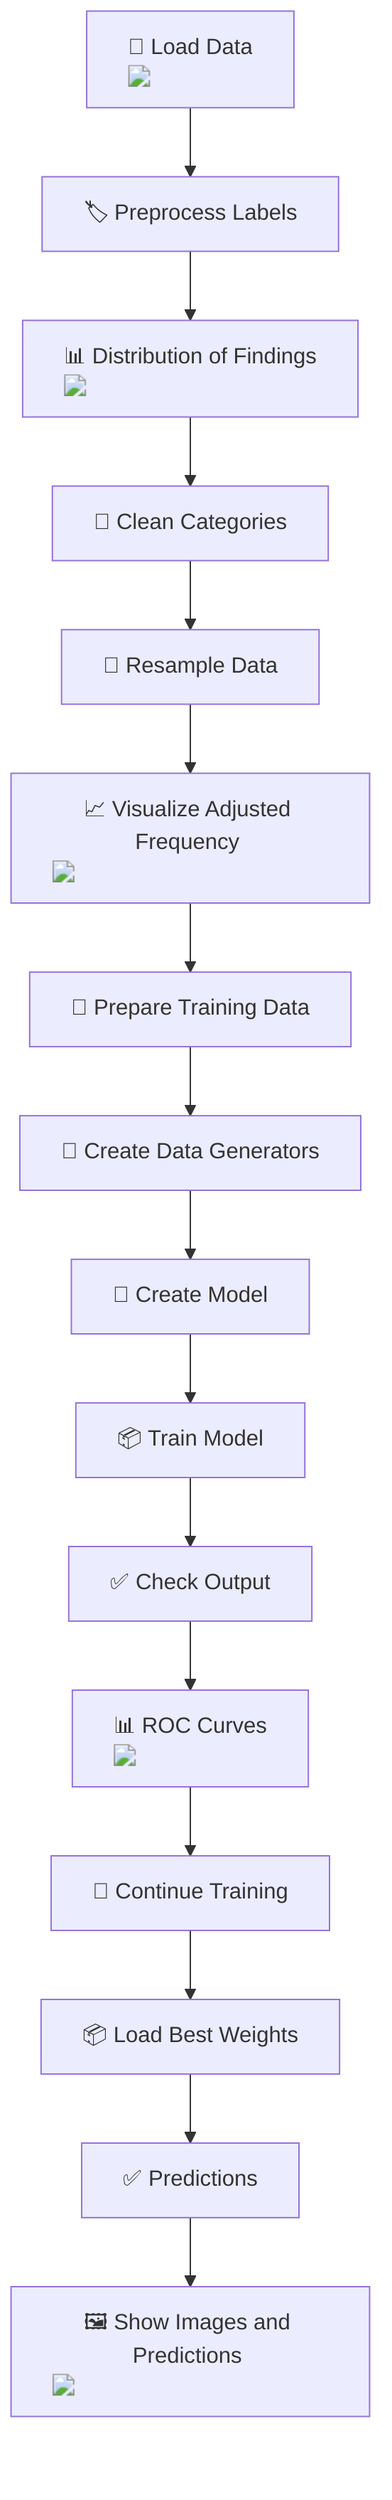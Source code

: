 flowchart TD
    A["📁 Load Data <img src='icons/file.svg' />"] --> B["🏷️ Preprocess Labels"]
    B --> C["📊 Distribution of Findings <img src='dummy_plots/barplot_template.svg' />"]
    C --> D["🧹 Clean Categories"]
    D --> E["🔄 Resample Data"]
    E --> F["📈 Visualize Adjusted Frequency <img src='dummy_plots/barplot_template.svg' />"]
    F --> G["🧪 Prepare Training Data"]
    G --> H["🎨 Create Data Generators"]
    H --> I["🤖 Create Model"]
    I --> J["📦 Train Model"]
    J --> K["✅ Check Output"]
    K --> L["📊 ROC Curves <img src='dummy_plots/lineplot_template.svg' />"]
    L --> M["🔄 Continue Training"]
    M --> N["📦 Load Best Weights"]
    N --> O["✅ Predictions"]
    O --> P["🖼️ Show Images and Predictions <img src='dummy_plots/scatter_plot_template.svg' />"]